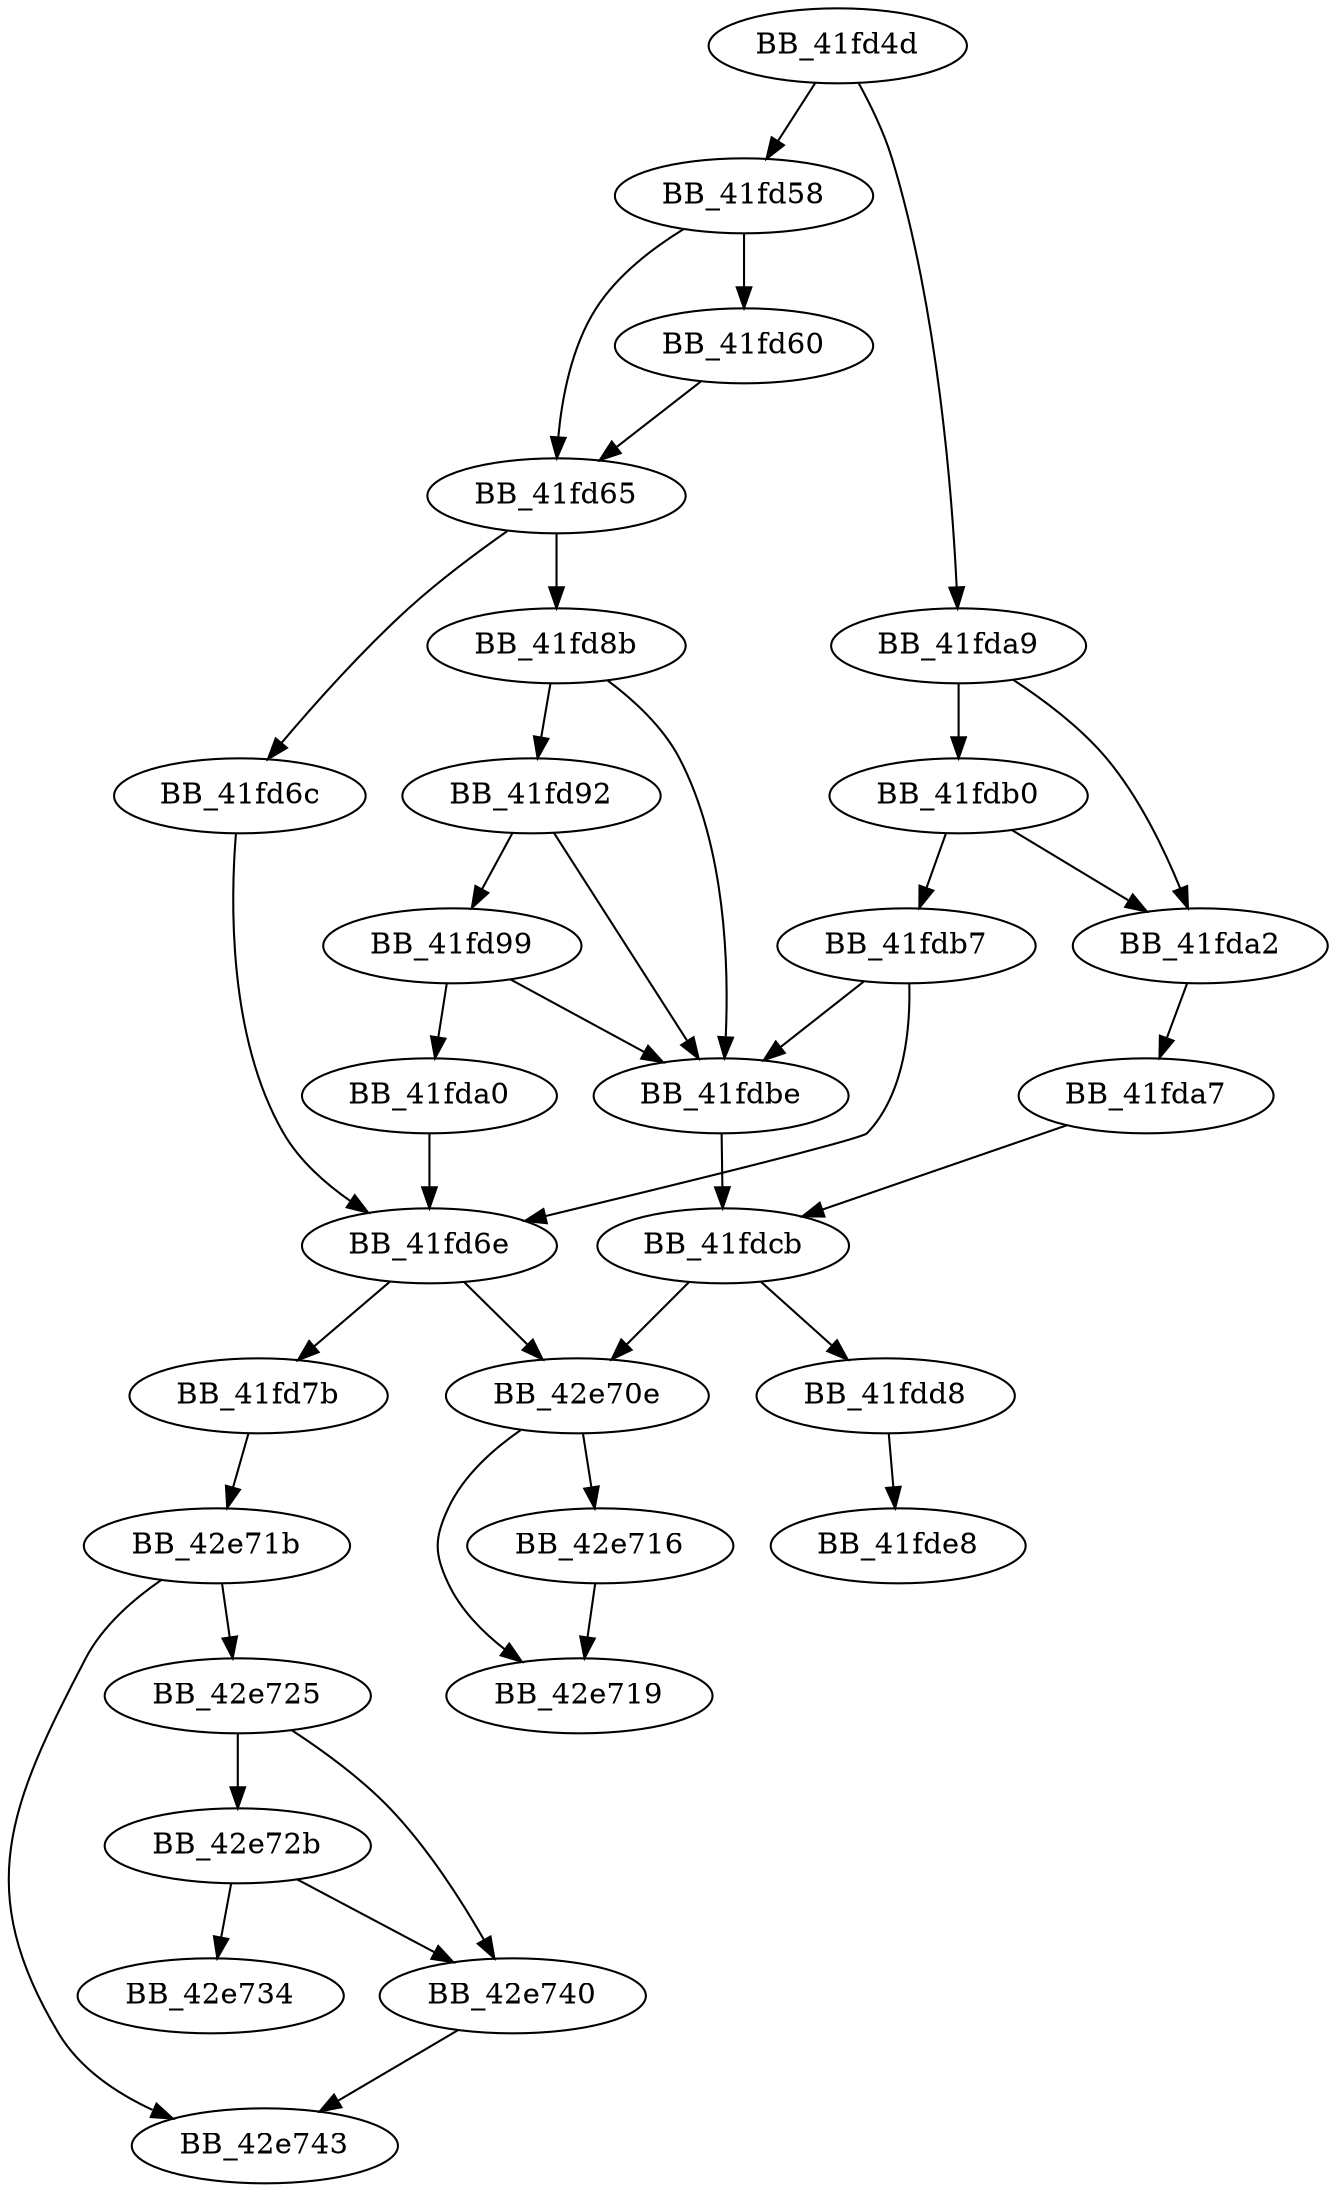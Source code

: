 DiGraph start_0{
BB_41fd4d->BB_41fd58
BB_41fd4d->BB_41fda9
BB_41fd58->BB_41fd60
BB_41fd58->BB_41fd65
BB_41fd60->BB_41fd65
BB_41fd65->BB_41fd6c
BB_41fd65->BB_41fd8b
BB_41fd6c->BB_41fd6e
BB_41fd6e->BB_41fd7b
BB_41fd6e->BB_42e70e
BB_41fd7b->BB_42e71b
BB_41fd8b->BB_41fd92
BB_41fd8b->BB_41fdbe
BB_41fd92->BB_41fd99
BB_41fd92->BB_41fdbe
BB_41fd99->BB_41fda0
BB_41fd99->BB_41fdbe
BB_41fda0->BB_41fd6e
BB_41fda2->BB_41fda7
BB_41fda7->BB_41fdcb
BB_41fda9->BB_41fda2
BB_41fda9->BB_41fdb0
BB_41fdb0->BB_41fda2
BB_41fdb0->BB_41fdb7
BB_41fdb7->BB_41fd6e
BB_41fdb7->BB_41fdbe
BB_41fdbe->BB_41fdcb
BB_41fdcb->BB_41fdd8
BB_41fdcb->BB_42e70e
BB_41fdd8->BB_41fde8
BB_42e70e->BB_42e716
BB_42e70e->BB_42e719
BB_42e716->BB_42e719
BB_42e71b->BB_42e725
BB_42e71b->BB_42e743
BB_42e725->BB_42e72b
BB_42e725->BB_42e740
BB_42e72b->BB_42e734
BB_42e72b->BB_42e740
BB_42e740->BB_42e743
}
